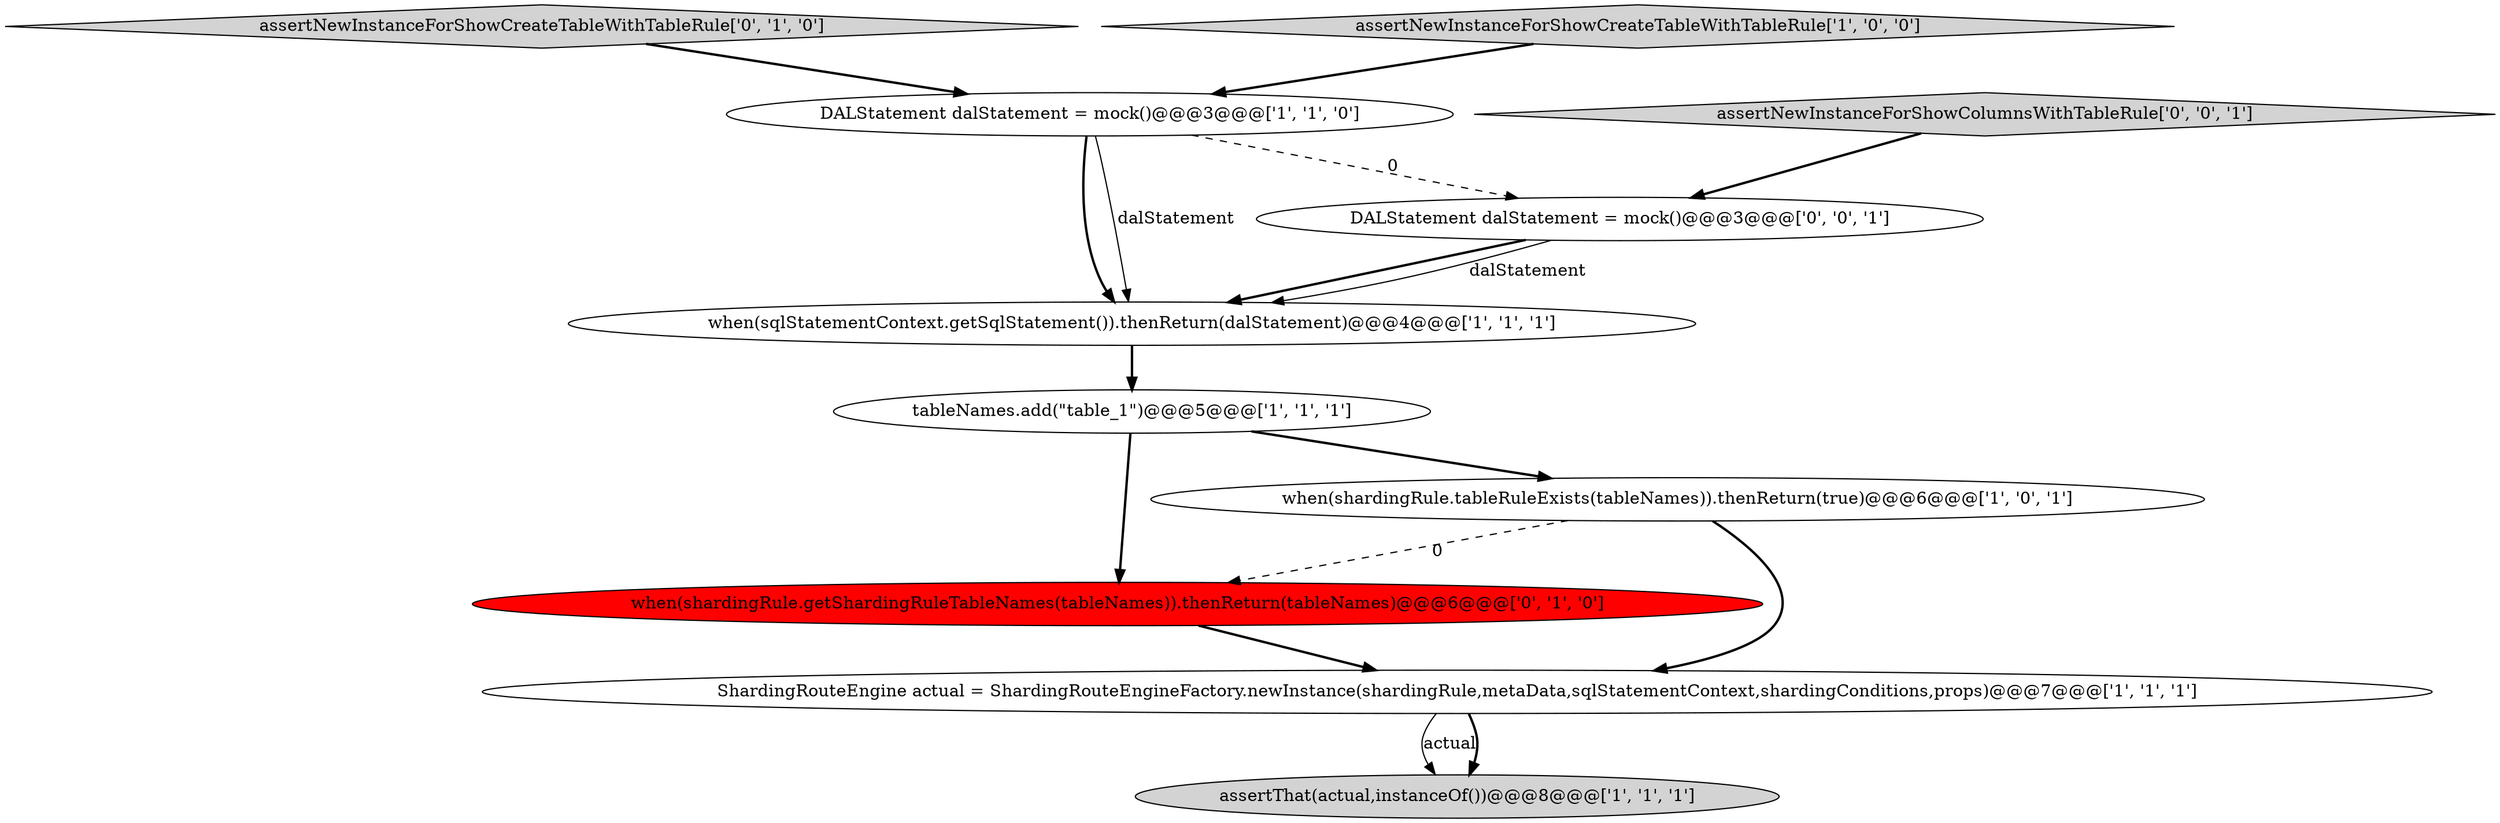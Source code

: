 digraph {
7 [style = filled, label = "assertNewInstanceForShowCreateTableWithTableRule['0', '1', '0']", fillcolor = lightgray, shape = diamond image = "AAA0AAABBB2BBB"];
8 [style = filled, label = "when(shardingRule.getShardingRuleTableNames(tableNames)).thenReturn(tableNames)@@@6@@@['0', '1', '0']", fillcolor = red, shape = ellipse image = "AAA1AAABBB2BBB"];
9 [style = filled, label = "DALStatement dalStatement = mock()@@@3@@@['0', '0', '1']", fillcolor = white, shape = ellipse image = "AAA0AAABBB3BBB"];
5 [style = filled, label = "tableNames.add(\"table_1\")@@@5@@@['1', '1', '1']", fillcolor = white, shape = ellipse image = "AAA0AAABBB1BBB"];
6 [style = filled, label = "when(shardingRule.tableRuleExists(tableNames)).thenReturn(true)@@@6@@@['1', '0', '1']", fillcolor = white, shape = ellipse image = "AAA0AAABBB1BBB"];
3 [style = filled, label = "ShardingRouteEngine actual = ShardingRouteEngineFactory.newInstance(shardingRule,metaData,sqlStatementContext,shardingConditions,props)@@@7@@@['1', '1', '1']", fillcolor = white, shape = ellipse image = "AAA0AAABBB1BBB"];
1 [style = filled, label = "when(sqlStatementContext.getSqlStatement()).thenReturn(dalStatement)@@@4@@@['1', '1', '1']", fillcolor = white, shape = ellipse image = "AAA0AAABBB1BBB"];
4 [style = filled, label = "DALStatement dalStatement = mock()@@@3@@@['1', '1', '0']", fillcolor = white, shape = ellipse image = "AAA0AAABBB1BBB"];
10 [style = filled, label = "assertNewInstanceForShowColumnsWithTableRule['0', '0', '1']", fillcolor = lightgray, shape = diamond image = "AAA0AAABBB3BBB"];
2 [style = filled, label = "assertThat(actual,instanceOf())@@@8@@@['1', '1', '1']", fillcolor = lightgray, shape = ellipse image = "AAA0AAABBB1BBB"];
0 [style = filled, label = "assertNewInstanceForShowCreateTableWithTableRule['1', '0', '0']", fillcolor = lightgray, shape = diamond image = "AAA0AAABBB1BBB"];
1->5 [style = bold, label=""];
6->3 [style = bold, label=""];
5->8 [style = bold, label=""];
4->9 [style = dashed, label="0"];
4->1 [style = bold, label=""];
10->9 [style = bold, label=""];
6->8 [style = dashed, label="0"];
3->2 [style = solid, label="actual"];
5->6 [style = bold, label=""];
3->2 [style = bold, label=""];
7->4 [style = bold, label=""];
9->1 [style = bold, label=""];
0->4 [style = bold, label=""];
9->1 [style = solid, label="dalStatement"];
4->1 [style = solid, label="dalStatement"];
8->3 [style = bold, label=""];
}
